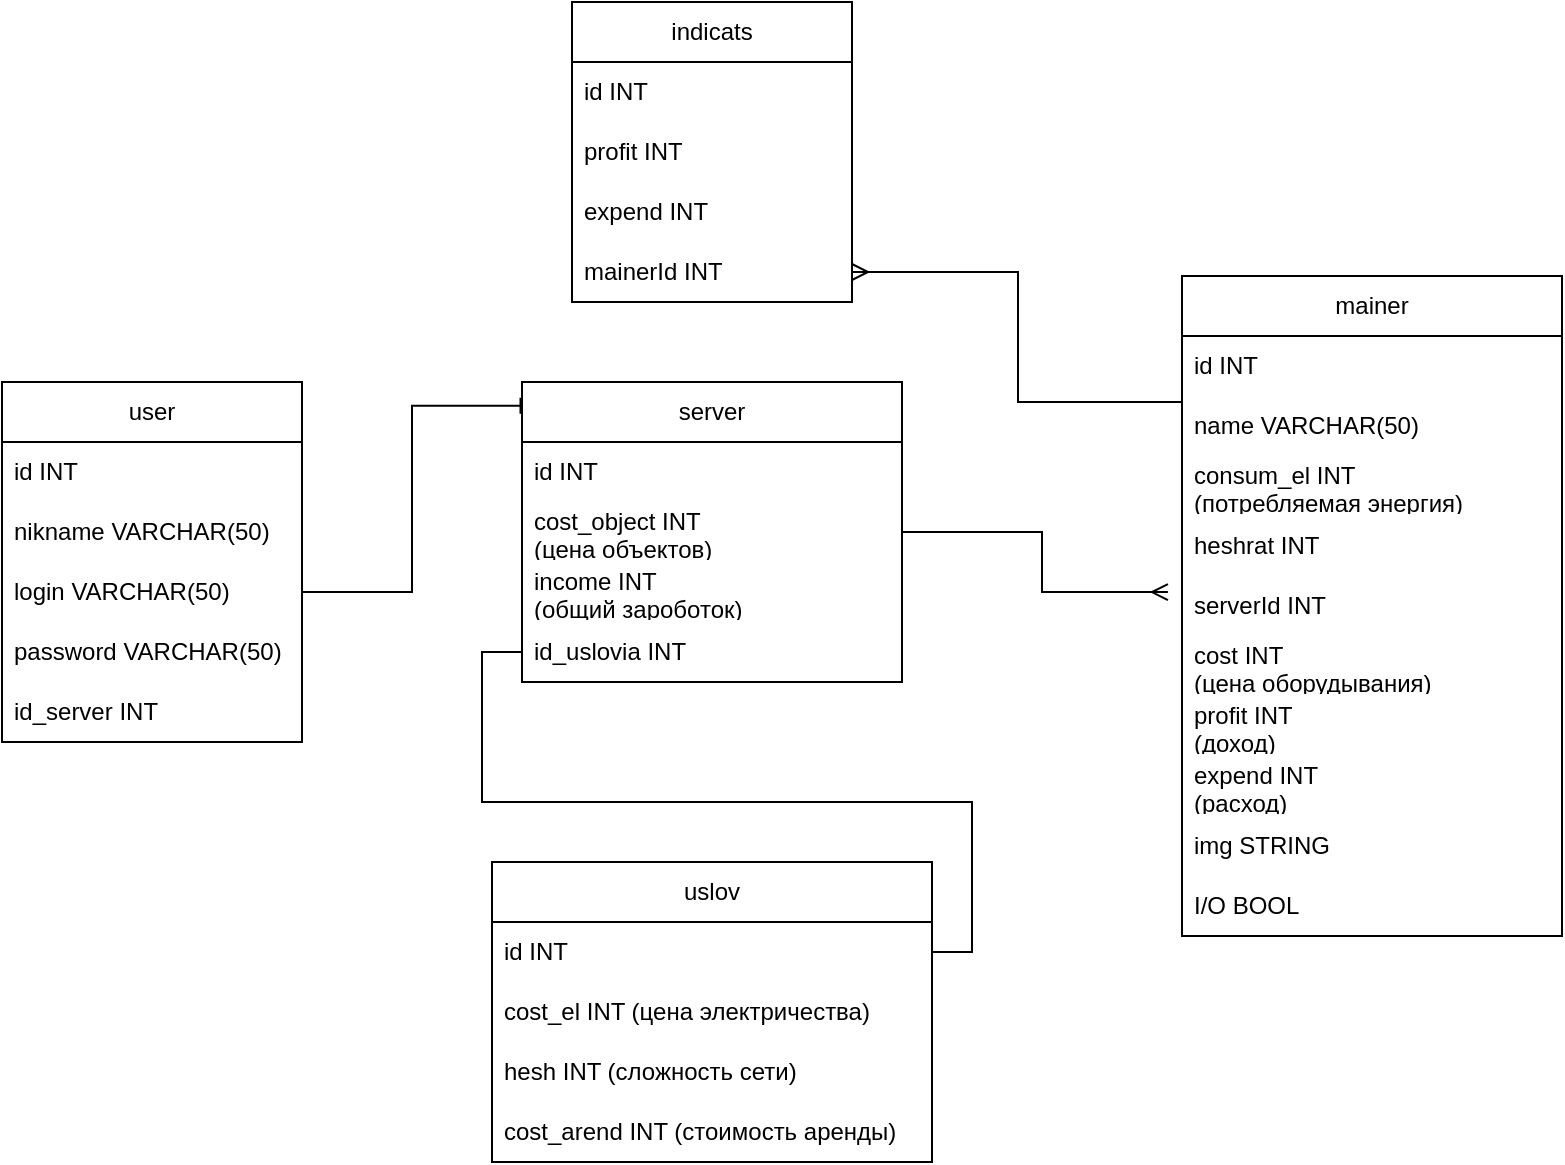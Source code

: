 <mxfile version="24.4.4" type="device">
  <diagram id="7Da318F0A4kdOF95GZEH" name="Страница — 1">
    <mxGraphModel dx="774" dy="1712" grid="1" gridSize="10" guides="1" tooltips="1" connect="1" arrows="1" fold="1" page="1" pageScale="1" pageWidth="827" pageHeight="1169" math="0" shadow="0">
      <root>
        <mxCell id="0" />
        <mxCell id="1" parent="0" />
        <mxCell id="GOBg73neSoCO_FH2ME1B-1" value="user" style="swimlane;fontStyle=0;childLayout=stackLayout;horizontal=1;startSize=30;horizontalStack=0;resizeParent=1;resizeParentMax=0;resizeLast=0;collapsible=1;marginBottom=0;whiteSpace=wrap;html=1;" parent="1" vertex="1">
          <mxGeometry x="40" y="100" width="150" height="180" as="geometry" />
        </mxCell>
        <mxCell id="GOBg73neSoCO_FH2ME1B-2" value="id INT" style="text;strokeColor=none;fillColor=none;align=left;verticalAlign=middle;spacingLeft=4;spacingRight=4;overflow=hidden;points=[[0,0.5],[1,0.5]];portConstraint=eastwest;rotatable=0;whiteSpace=wrap;html=1;" parent="GOBg73neSoCO_FH2ME1B-1" vertex="1">
          <mxGeometry y="30" width="150" height="30" as="geometry" />
        </mxCell>
        <mxCell id="GOBg73neSoCO_FH2ME1B-4" value="nikname VARCHAR(50)" style="text;strokeColor=none;fillColor=none;align=left;verticalAlign=middle;spacingLeft=4;spacingRight=4;overflow=hidden;points=[[0,0.5],[1,0.5]];portConstraint=eastwest;rotatable=0;whiteSpace=wrap;html=1;" parent="GOBg73neSoCO_FH2ME1B-1" vertex="1">
          <mxGeometry y="60" width="150" height="30" as="geometry" />
        </mxCell>
        <mxCell id="GOBg73neSoCO_FH2ME1B-5" value="login VARCHAR(50)" style="text;strokeColor=none;fillColor=none;align=left;verticalAlign=middle;spacingLeft=4;spacingRight=4;overflow=hidden;points=[[0,0.5],[1,0.5]];portConstraint=eastwest;rotatable=0;whiteSpace=wrap;html=1;" parent="GOBg73neSoCO_FH2ME1B-1" vertex="1">
          <mxGeometry y="90" width="150" height="30" as="geometry" />
        </mxCell>
        <mxCell id="GOBg73neSoCO_FH2ME1B-6" value="password VARCHAR(50)" style="text;strokeColor=none;fillColor=none;align=left;verticalAlign=middle;spacingLeft=4;spacingRight=4;overflow=hidden;points=[[0,0.5],[1,0.5]];portConstraint=eastwest;rotatable=0;whiteSpace=wrap;html=1;" parent="GOBg73neSoCO_FH2ME1B-1" vertex="1">
          <mxGeometry y="120" width="150" height="30" as="geometry" />
        </mxCell>
        <mxCell id="GOBg73neSoCO_FH2ME1B-7" value="id_server INT" style="text;strokeColor=none;fillColor=none;align=left;verticalAlign=middle;spacingLeft=4;spacingRight=4;overflow=hidden;points=[[0,0.5],[1,0.5]];portConstraint=eastwest;rotatable=0;whiteSpace=wrap;html=1;" parent="GOBg73neSoCO_FH2ME1B-1" vertex="1">
          <mxGeometry y="150" width="150" height="30" as="geometry" />
        </mxCell>
        <mxCell id="GOBg73neSoCO_FH2ME1B-8" value="server" style="swimlane;fontStyle=0;childLayout=stackLayout;horizontal=1;startSize=30;horizontalStack=0;resizeParent=1;resizeParentMax=0;resizeLast=0;collapsible=1;marginBottom=0;whiteSpace=wrap;html=1;" parent="1" vertex="1">
          <mxGeometry x="300" y="100" width="190" height="150" as="geometry" />
        </mxCell>
        <mxCell id="GOBg73neSoCO_FH2ME1B-9" value="id INT" style="text;strokeColor=none;fillColor=none;align=left;verticalAlign=middle;spacingLeft=4;spacingRight=4;overflow=hidden;points=[[0,0.5],[1,0.5]];portConstraint=eastwest;rotatable=0;whiteSpace=wrap;html=1;" parent="GOBg73neSoCO_FH2ME1B-8" vertex="1">
          <mxGeometry y="30" width="190" height="30" as="geometry" />
        </mxCell>
        <mxCell id="GOBg73neSoCO_FH2ME1B-15" value="cost_object INT&lt;div&gt;(цена объектов)&lt;/div&gt;" style="text;strokeColor=none;fillColor=none;align=left;verticalAlign=middle;spacingLeft=4;spacingRight=4;overflow=hidden;points=[[0,0.5],[1,0.5]];portConstraint=eastwest;rotatable=0;whiteSpace=wrap;html=1;" parent="GOBg73neSoCO_FH2ME1B-8" vertex="1">
          <mxGeometry y="60" width="190" height="30" as="geometry" />
        </mxCell>
        <mxCell id="GOBg73neSoCO_FH2ME1B-16" value="income INT&lt;div&gt;(общий зароботок)&lt;/div&gt;" style="text;strokeColor=none;fillColor=none;align=left;verticalAlign=middle;spacingLeft=4;spacingRight=4;overflow=hidden;points=[[0,0.5],[1,0.5]];portConstraint=eastwest;rotatable=0;whiteSpace=wrap;html=1;" parent="GOBg73neSoCO_FH2ME1B-8" vertex="1">
          <mxGeometry y="90" width="190" height="30" as="geometry" />
        </mxCell>
        <mxCell id="GOBg73neSoCO_FH2ME1B-14" value="id_uslovia INT" style="text;strokeColor=none;fillColor=none;align=left;verticalAlign=middle;spacingLeft=4;spacingRight=4;overflow=hidden;points=[[0,0.5],[1,0.5]];portConstraint=eastwest;rotatable=0;whiteSpace=wrap;html=1;" parent="GOBg73neSoCO_FH2ME1B-8" vertex="1">
          <mxGeometry y="120" width="190" height="30" as="geometry" />
        </mxCell>
        <mxCell id="GOBg73neSoCO_FH2ME1B-17" value="mainer" style="swimlane;fontStyle=0;childLayout=stackLayout;horizontal=1;startSize=30;horizontalStack=0;resizeParent=1;resizeParentMax=0;resizeLast=0;collapsible=1;marginBottom=0;whiteSpace=wrap;html=1;" parent="1" vertex="1">
          <mxGeometry x="630" y="47" width="190" height="330" as="geometry" />
        </mxCell>
        <mxCell id="GOBg73neSoCO_FH2ME1B-18" value="id INT" style="text;strokeColor=none;fillColor=none;align=left;verticalAlign=middle;spacingLeft=4;spacingRight=4;overflow=hidden;points=[[0,0.5],[1,0.5]];portConstraint=eastwest;rotatable=0;whiteSpace=wrap;html=1;" parent="GOBg73neSoCO_FH2ME1B-17" vertex="1">
          <mxGeometry y="30" width="190" height="30" as="geometry" />
        </mxCell>
        <mxCell id="GOBg73neSoCO_FH2ME1B-38" value="name VARCHAR(50)" style="text;strokeColor=none;fillColor=none;align=left;verticalAlign=middle;spacingLeft=4;spacingRight=4;overflow=hidden;points=[[0,0.5],[1,0.5]];portConstraint=eastwest;rotatable=0;whiteSpace=wrap;html=1;" parent="GOBg73neSoCO_FH2ME1B-17" vertex="1">
          <mxGeometry y="60" width="190" height="30" as="geometry" />
        </mxCell>
        <mxCell id="GOBg73neSoCO_FH2ME1B-19" value="consum_el INT&lt;div&gt;(потребляемая энергия)&lt;/div&gt;" style="text;strokeColor=none;fillColor=none;align=left;verticalAlign=middle;spacingLeft=4;spacingRight=4;overflow=hidden;points=[[0,0.5],[1,0.5]];portConstraint=eastwest;rotatable=0;whiteSpace=wrap;html=1;" parent="GOBg73neSoCO_FH2ME1B-17" vertex="1">
          <mxGeometry y="90" width="190" height="30" as="geometry" />
        </mxCell>
        <mxCell id="GOBg73neSoCO_FH2ME1B-20" value="heshrat INT" style="text;strokeColor=none;fillColor=none;align=left;verticalAlign=middle;spacingLeft=4;spacingRight=4;overflow=hidden;points=[[0,0.5],[1,0.5]];portConstraint=eastwest;rotatable=0;whiteSpace=wrap;html=1;" parent="GOBg73neSoCO_FH2ME1B-17" vertex="1">
          <mxGeometry y="120" width="190" height="30" as="geometry" />
        </mxCell>
        <mxCell id="GOBg73neSoCO_FH2ME1B-21" value="serverId INT" style="text;strokeColor=none;fillColor=none;align=left;verticalAlign=middle;spacingLeft=4;spacingRight=4;overflow=hidden;points=[[0,0.5],[1,0.5]];portConstraint=eastwest;rotatable=0;whiteSpace=wrap;html=1;" parent="GOBg73neSoCO_FH2ME1B-17" vertex="1">
          <mxGeometry y="150" width="190" height="30" as="geometry" />
        </mxCell>
        <mxCell id="GOBg73neSoCO_FH2ME1B-22" value="cost INT&lt;div&gt;(цена оборудывания)&lt;/div&gt;" style="text;strokeColor=none;fillColor=none;align=left;verticalAlign=middle;spacingLeft=4;spacingRight=4;overflow=hidden;points=[[0,0.5],[1,0.5]];portConstraint=eastwest;rotatable=0;whiteSpace=wrap;html=1;" parent="GOBg73neSoCO_FH2ME1B-17" vertex="1">
          <mxGeometry y="180" width="190" height="30" as="geometry" />
        </mxCell>
        <mxCell id="GOBg73neSoCO_FH2ME1B-11" value="profit INT&lt;div&gt;(доход)&lt;/div&gt;" style="text;strokeColor=none;fillColor=none;align=left;verticalAlign=middle;spacingLeft=4;spacingRight=4;overflow=hidden;points=[[0,0.5],[1,0.5]];portConstraint=eastwest;rotatable=0;whiteSpace=wrap;html=1;" parent="GOBg73neSoCO_FH2ME1B-17" vertex="1">
          <mxGeometry y="210" width="190" height="30" as="geometry" />
        </mxCell>
        <mxCell id="GOBg73neSoCO_FH2ME1B-12" value="expend INT&lt;div&gt;(расход)&lt;/div&gt;" style="text;strokeColor=none;fillColor=none;align=left;verticalAlign=middle;spacingLeft=4;spacingRight=4;overflow=hidden;points=[[0,0.5],[1,0.5]];portConstraint=eastwest;rotatable=0;whiteSpace=wrap;html=1;" parent="GOBg73neSoCO_FH2ME1B-17" vertex="1">
          <mxGeometry y="240" width="190" height="30" as="geometry" />
        </mxCell>
        <mxCell id="GOBg73neSoCO_FH2ME1B-37" value="img STRING" style="text;strokeColor=none;fillColor=none;align=left;verticalAlign=middle;spacingLeft=4;spacingRight=4;overflow=hidden;points=[[0,0.5],[1,0.5]];portConstraint=eastwest;rotatable=0;whiteSpace=wrap;html=1;" parent="GOBg73neSoCO_FH2ME1B-17" vertex="1">
          <mxGeometry y="270" width="190" height="30" as="geometry" />
        </mxCell>
        <mxCell id="GOBg73neSoCO_FH2ME1B-39" value="I/O BOOL" style="text;strokeColor=none;fillColor=none;align=left;verticalAlign=middle;spacingLeft=4;spacingRight=4;overflow=hidden;points=[[0,0.5],[1,0.5]];portConstraint=eastwest;rotatable=0;whiteSpace=wrap;html=1;" parent="GOBg73neSoCO_FH2ME1B-17" vertex="1">
          <mxGeometry y="300" width="190" height="30" as="geometry" />
        </mxCell>
        <mxCell id="GOBg73neSoCO_FH2ME1B-23" value="uslov" style="swimlane;fontStyle=0;childLayout=stackLayout;horizontal=1;startSize=30;horizontalStack=0;resizeParent=1;resizeParentMax=0;resizeLast=0;collapsible=1;marginBottom=0;whiteSpace=wrap;html=1;" parent="1" vertex="1">
          <mxGeometry x="285" y="340" width="220" height="150" as="geometry" />
        </mxCell>
        <mxCell id="GOBg73neSoCO_FH2ME1B-24" value="id INT" style="text;strokeColor=none;fillColor=none;align=left;verticalAlign=middle;spacingLeft=4;spacingRight=4;overflow=hidden;points=[[0,0.5],[1,0.5]];portConstraint=eastwest;rotatable=0;whiteSpace=wrap;html=1;" parent="GOBg73neSoCO_FH2ME1B-23" vertex="1">
          <mxGeometry y="30" width="220" height="30" as="geometry" />
        </mxCell>
        <mxCell id="GOBg73neSoCO_FH2ME1B-25" value="cost_el INT (цена электричества)" style="text;strokeColor=none;fillColor=none;align=left;verticalAlign=middle;spacingLeft=4;spacingRight=4;overflow=hidden;points=[[0,0.5],[1,0.5]];portConstraint=eastwest;rotatable=0;whiteSpace=wrap;html=1;" parent="GOBg73neSoCO_FH2ME1B-23" vertex="1">
          <mxGeometry y="60" width="220" height="30" as="geometry" />
        </mxCell>
        <mxCell id="GOBg73neSoCO_FH2ME1B-26" value="hesh INT (сложность сети)" style="text;strokeColor=none;fillColor=none;align=left;verticalAlign=middle;spacingLeft=4;spacingRight=4;overflow=hidden;points=[[0,0.5],[1,0.5]];portConstraint=eastwest;rotatable=0;whiteSpace=wrap;html=1;" parent="GOBg73neSoCO_FH2ME1B-23" vertex="1">
          <mxGeometry y="90" width="220" height="30" as="geometry" />
        </mxCell>
        <mxCell id="GOBg73neSoCO_FH2ME1B-27" value="cost_arend INT (стоимость аренды)" style="text;strokeColor=none;fillColor=none;align=left;verticalAlign=middle;spacingLeft=4;spacingRight=4;overflow=hidden;points=[[0,0.5],[1,0.5]];portConstraint=eastwest;rotatable=0;whiteSpace=wrap;html=1;" parent="GOBg73neSoCO_FH2ME1B-23" vertex="1">
          <mxGeometry y="120" width="220" height="30" as="geometry" />
        </mxCell>
        <mxCell id="GOBg73neSoCO_FH2ME1B-29" style="edgeStyle=orthogonalEdgeStyle;rounded=0;orthogonalLoop=1;jettySize=auto;html=1;exitX=1;exitY=0.5;exitDx=0;exitDy=0;entryX=-0.004;entryY=0.079;entryDx=0;entryDy=0;entryPerimeter=0;endArrow=baseDash;endFill=0;" parent="1" source="GOBg73neSoCO_FH2ME1B-5" target="GOBg73neSoCO_FH2ME1B-8" edge="1">
          <mxGeometry relative="1" as="geometry" />
        </mxCell>
        <mxCell id="GOBg73neSoCO_FH2ME1B-31" style="edgeStyle=orthogonalEdgeStyle;rounded=0;orthogonalLoop=1;jettySize=auto;html=1;exitX=0;exitY=0.5;exitDx=0;exitDy=0;entryX=1;entryY=0.5;entryDx=0;entryDy=0;endArrow=baseDash;endFill=0;" parent="1" source="GOBg73neSoCO_FH2ME1B-14" target="GOBg73neSoCO_FH2ME1B-24" edge="1">
          <mxGeometry relative="1" as="geometry" />
        </mxCell>
        <mxCell id="GOBg73neSoCO_FH2ME1B-36" style="edgeStyle=orthogonalEdgeStyle;rounded=0;orthogonalLoop=1;jettySize=auto;html=1;exitX=1;exitY=0.5;exitDx=0;exitDy=0;entryX=-0.037;entryY=0.267;entryDx=0;entryDy=0;entryPerimeter=0;endArrow=ERmany;endFill=0;" parent="1" source="GOBg73neSoCO_FH2ME1B-15" target="GOBg73neSoCO_FH2ME1B-21" edge="1">
          <mxGeometry relative="1" as="geometry" />
        </mxCell>
        <mxCell id="nNAYi2o15tBK_f7_RrZ7-1" value="indicats" style="swimlane;fontStyle=0;childLayout=stackLayout;horizontal=1;startSize=30;horizontalStack=0;resizeParent=1;resizeParentMax=0;resizeLast=0;collapsible=1;marginBottom=0;whiteSpace=wrap;html=1;" vertex="1" parent="1">
          <mxGeometry x="325" y="-90" width="140" height="150" as="geometry" />
        </mxCell>
        <mxCell id="nNAYi2o15tBK_f7_RrZ7-2" value="id INT" style="text;strokeColor=none;fillColor=none;align=left;verticalAlign=middle;spacingLeft=4;spacingRight=4;overflow=hidden;points=[[0,0.5],[1,0.5]];portConstraint=eastwest;rotatable=0;whiteSpace=wrap;html=1;" vertex="1" parent="nNAYi2o15tBK_f7_RrZ7-1">
          <mxGeometry y="30" width="140" height="30" as="geometry" />
        </mxCell>
        <mxCell id="nNAYi2o15tBK_f7_RrZ7-3" value="profit INT" style="text;strokeColor=none;fillColor=none;align=left;verticalAlign=middle;spacingLeft=4;spacingRight=4;overflow=hidden;points=[[0,0.5],[1,0.5]];portConstraint=eastwest;rotatable=0;whiteSpace=wrap;html=1;" vertex="1" parent="nNAYi2o15tBK_f7_RrZ7-1">
          <mxGeometry y="60" width="140" height="30" as="geometry" />
        </mxCell>
        <mxCell id="nNAYi2o15tBK_f7_RrZ7-4" value="expend INT" style="text;strokeColor=none;fillColor=none;align=left;verticalAlign=middle;spacingLeft=4;spacingRight=4;overflow=hidden;points=[[0,0.5],[1,0.5]];portConstraint=eastwest;rotatable=0;whiteSpace=wrap;html=1;" vertex="1" parent="nNAYi2o15tBK_f7_RrZ7-1">
          <mxGeometry y="90" width="140" height="30" as="geometry" />
        </mxCell>
        <mxCell id="nNAYi2o15tBK_f7_RrZ7-5" value="mainerId INT" style="text;strokeColor=none;fillColor=none;align=left;verticalAlign=middle;spacingLeft=4;spacingRight=4;overflow=hidden;points=[[0,0.5],[1,0.5]];portConstraint=eastwest;rotatable=0;whiteSpace=wrap;html=1;" vertex="1" parent="nNAYi2o15tBK_f7_RrZ7-1">
          <mxGeometry y="120" width="140" height="30" as="geometry" />
        </mxCell>
        <mxCell id="nNAYi2o15tBK_f7_RrZ7-7" style="edgeStyle=orthogonalEdgeStyle;rounded=0;orthogonalLoop=1;jettySize=auto;html=1;exitX=0;exitY=0.5;exitDx=0;exitDy=0;entryX=1;entryY=0.5;entryDx=0;entryDy=0;endArrow=ERmany;endFill=0;" edge="1" parent="1" source="GOBg73neSoCO_FH2ME1B-21" target="nNAYi2o15tBK_f7_RrZ7-5">
          <mxGeometry relative="1" as="geometry">
            <Array as="points">
              <mxPoint x="630" y="110" />
              <mxPoint x="548" y="110" />
              <mxPoint x="548" y="45" />
            </Array>
          </mxGeometry>
        </mxCell>
      </root>
    </mxGraphModel>
  </diagram>
</mxfile>
